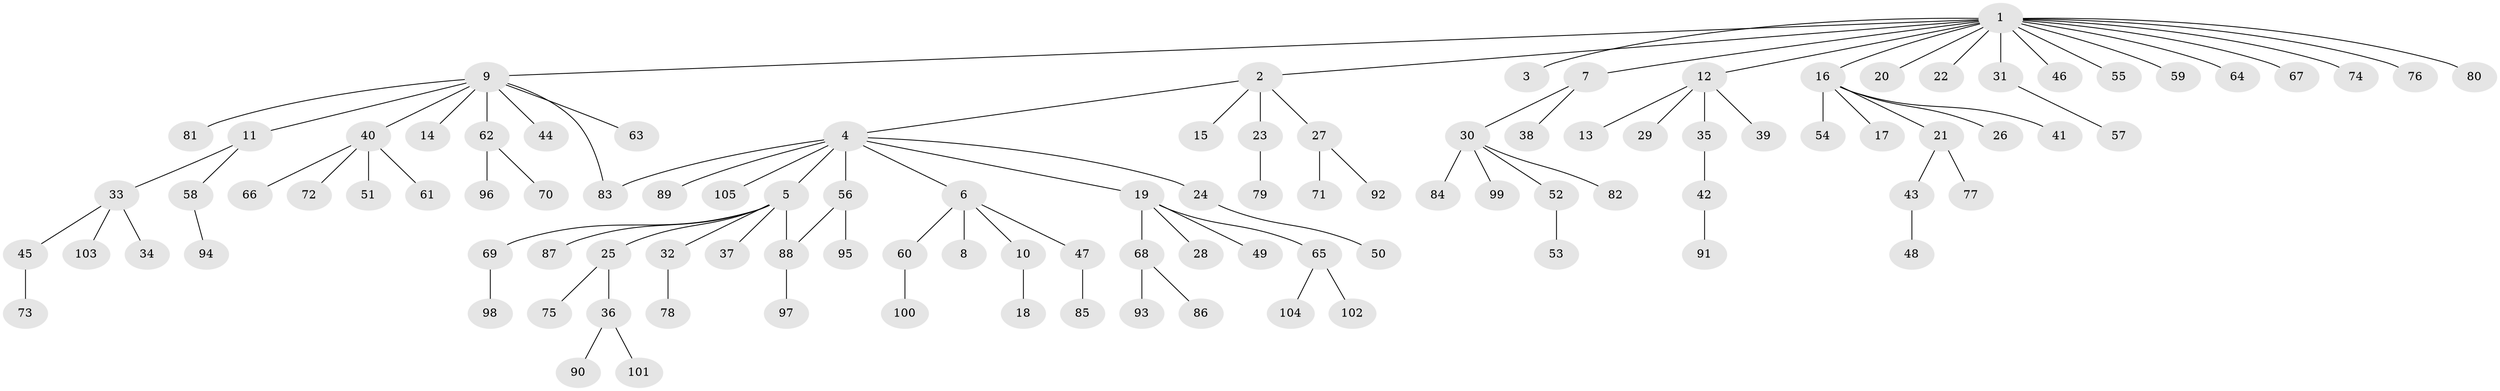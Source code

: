 // coarse degree distribution, {16: 0.013333333333333334, 6: 0.013333333333333334, 1: 0.7066666666666667, 12: 0.013333333333333334, 8: 0.02666666666666667, 4: 0.05333333333333334, 2: 0.10666666666666667, 3: 0.05333333333333334, 5: 0.013333333333333334}
// Generated by graph-tools (version 1.1) at 2025/23/03/03/25 07:23:53]
// undirected, 105 vertices, 106 edges
graph export_dot {
graph [start="1"]
  node [color=gray90,style=filled];
  1;
  2;
  3;
  4;
  5;
  6;
  7;
  8;
  9;
  10;
  11;
  12;
  13;
  14;
  15;
  16;
  17;
  18;
  19;
  20;
  21;
  22;
  23;
  24;
  25;
  26;
  27;
  28;
  29;
  30;
  31;
  32;
  33;
  34;
  35;
  36;
  37;
  38;
  39;
  40;
  41;
  42;
  43;
  44;
  45;
  46;
  47;
  48;
  49;
  50;
  51;
  52;
  53;
  54;
  55;
  56;
  57;
  58;
  59;
  60;
  61;
  62;
  63;
  64;
  65;
  66;
  67;
  68;
  69;
  70;
  71;
  72;
  73;
  74;
  75;
  76;
  77;
  78;
  79;
  80;
  81;
  82;
  83;
  84;
  85;
  86;
  87;
  88;
  89;
  90;
  91;
  92;
  93;
  94;
  95;
  96;
  97;
  98;
  99;
  100;
  101;
  102;
  103;
  104;
  105;
  1 -- 2;
  1 -- 3;
  1 -- 7;
  1 -- 9;
  1 -- 12;
  1 -- 16;
  1 -- 20;
  1 -- 22;
  1 -- 31;
  1 -- 46;
  1 -- 55;
  1 -- 59;
  1 -- 64;
  1 -- 67;
  1 -- 74;
  1 -- 76;
  1 -- 80;
  2 -- 4;
  2 -- 15;
  2 -- 23;
  2 -- 27;
  4 -- 5;
  4 -- 6;
  4 -- 19;
  4 -- 24;
  4 -- 56;
  4 -- 83;
  4 -- 89;
  4 -- 105;
  5 -- 25;
  5 -- 32;
  5 -- 37;
  5 -- 69;
  5 -- 87;
  5 -- 88;
  6 -- 8;
  6 -- 10;
  6 -- 47;
  6 -- 60;
  7 -- 30;
  7 -- 38;
  9 -- 11;
  9 -- 14;
  9 -- 40;
  9 -- 44;
  9 -- 62;
  9 -- 63;
  9 -- 81;
  9 -- 83;
  10 -- 18;
  11 -- 33;
  11 -- 58;
  12 -- 13;
  12 -- 29;
  12 -- 35;
  12 -- 39;
  16 -- 17;
  16 -- 21;
  16 -- 26;
  16 -- 41;
  16 -- 54;
  19 -- 28;
  19 -- 49;
  19 -- 65;
  19 -- 68;
  21 -- 43;
  21 -- 77;
  23 -- 79;
  24 -- 50;
  25 -- 36;
  25 -- 75;
  27 -- 71;
  27 -- 92;
  30 -- 52;
  30 -- 82;
  30 -- 84;
  30 -- 99;
  31 -- 57;
  32 -- 78;
  33 -- 34;
  33 -- 45;
  33 -- 103;
  35 -- 42;
  36 -- 90;
  36 -- 101;
  40 -- 51;
  40 -- 61;
  40 -- 66;
  40 -- 72;
  42 -- 91;
  43 -- 48;
  45 -- 73;
  47 -- 85;
  52 -- 53;
  56 -- 88;
  56 -- 95;
  58 -- 94;
  60 -- 100;
  62 -- 70;
  62 -- 96;
  65 -- 102;
  65 -- 104;
  68 -- 86;
  68 -- 93;
  69 -- 98;
  88 -- 97;
}
